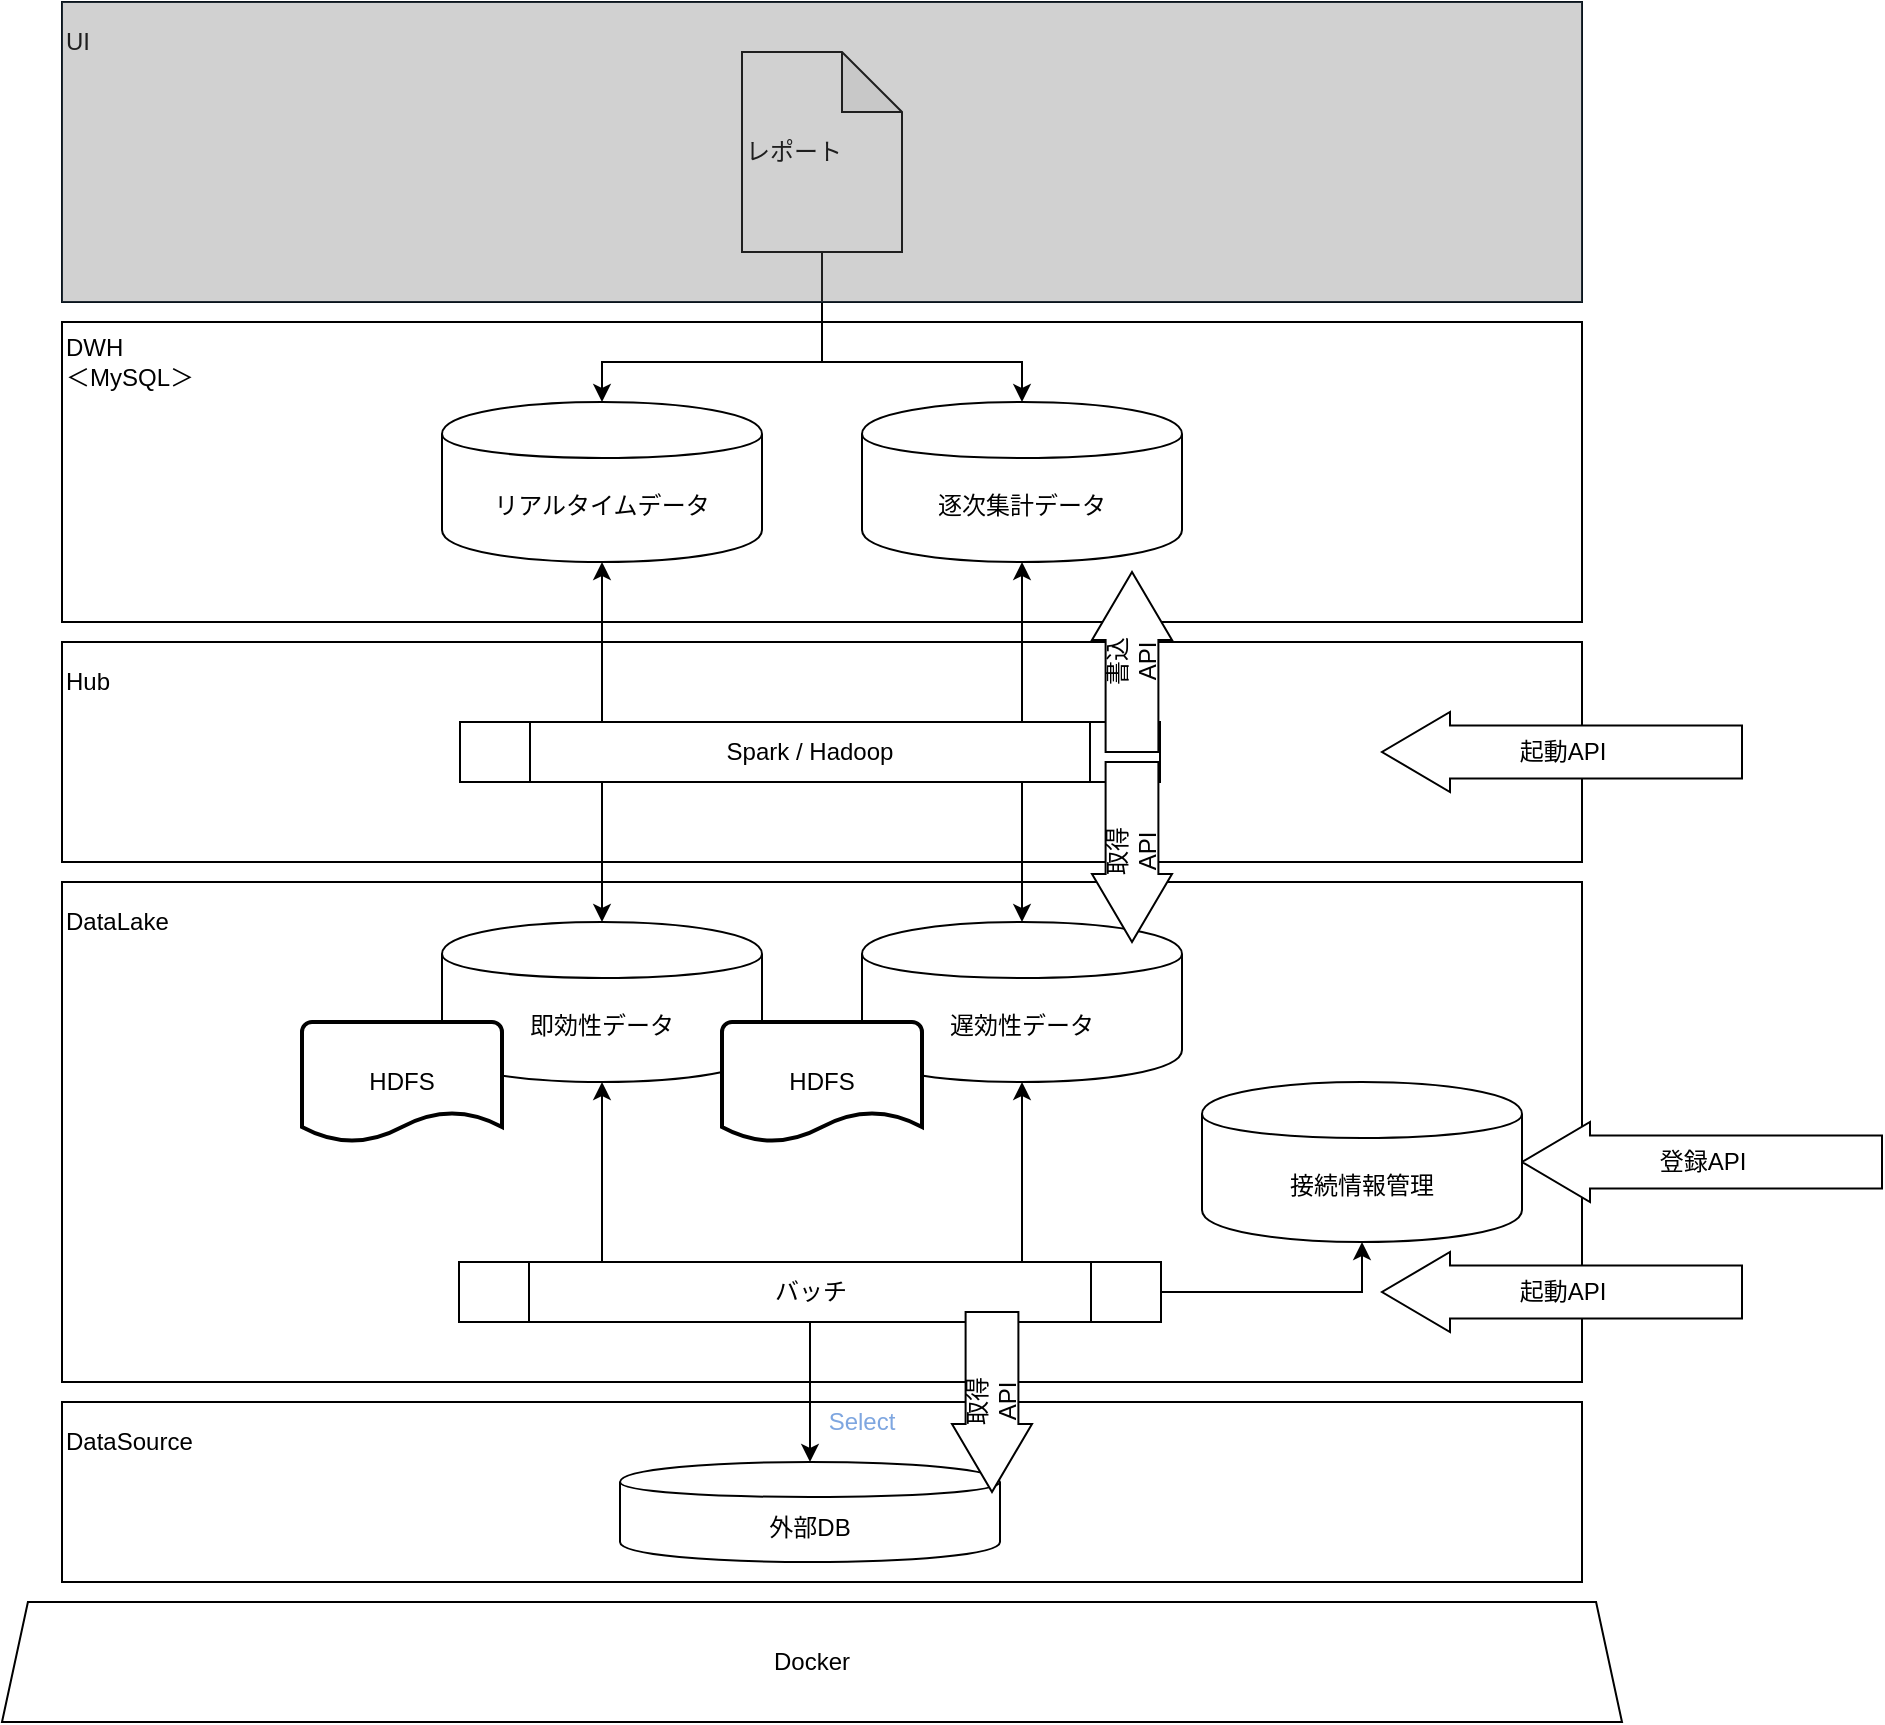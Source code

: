 <mxfile version="13.2.6" type="device"><diagram id="borySvs6WiFhV5knWlJe" name="Page-1"><mxGraphModel dx="946" dy="646" grid="1" gridSize="10" guides="1" tooltips="1" connect="1" arrows="1" fold="1" page="1" pageScale="1" pageWidth="827" pageHeight="1169" math="0" shadow="0"><root><mxCell id="0"/><mxCell id="1" parent="0"/><mxCell id="mSI3riox2Z9UJeICG8cI-92" value="" style="rounded=0;whiteSpace=wrap;html=1;align=left;" vertex="1" parent="1"><mxGeometry x="40" y="720" width="760" height="90" as="geometry"/></mxCell><mxCell id="g4Uf9_U8WEEoDXhJWP61-23" value="" style="rounded=0;whiteSpace=wrap;html=1;" parent="1" vertex="1"><mxGeometry x="40" y="340" width="760" height="110" as="geometry"/></mxCell><mxCell id="g4Uf9_U8WEEoDXhJWP61-2" value="外部DB" style="shape=cylinder;whiteSpace=wrap;html=1;boundedLbl=1;backgroundOutline=1;" parent="1" vertex="1"><mxGeometry x="319" y="750" width="190" height="50" as="geometry"/></mxCell><mxCell id="g4Uf9_U8WEEoDXhJWP61-4" value="" style="rounded=0;whiteSpace=wrap;html=1;align=left;" parent="1" vertex="1"><mxGeometry x="40" y="460" width="760" height="250" as="geometry"/></mxCell><mxCell id="g4Uf9_U8WEEoDXhJWP61-5" value="DataLake" style="text;html=1;strokeColor=none;fillColor=none;align=left;verticalAlign=middle;whiteSpace=wrap;rounded=0;" parent="1" vertex="1"><mxGeometry x="40" y="470" width="40" height="20" as="geometry"/></mxCell><mxCell id="g4Uf9_U8WEEoDXhJWP61-8" value="" style="rounded=0;whiteSpace=wrap;html=1;align=left;" parent="1" vertex="1"><mxGeometry x="40" y="180" width="760" height="150" as="geometry"/></mxCell><mxCell id="g4Uf9_U8WEEoDXhJWP61-9" value="DWH&lt;br&gt;＜MySQL＞" style="text;html=1;strokeColor=none;fillColor=none;align=left;verticalAlign=middle;whiteSpace=wrap;rounded=0;" parent="1" vertex="1"><mxGeometry x="40" y="190" width="90" height="20" as="geometry"/></mxCell><mxCell id="g4Uf9_U8WEEoDXhJWP61-10" value="即効性データ" style="shape=cylinder;whiteSpace=wrap;html=1;boundedLbl=1;backgroundOutline=1;" parent="1" vertex="1"><mxGeometry x="230" y="480" width="160" height="80" as="geometry"/></mxCell><mxCell id="g4Uf9_U8WEEoDXhJWP61-11" value="逐次集計データ" style="shape=cylinder;whiteSpace=wrap;html=1;boundedLbl=1;backgroundOutline=1;" parent="1" vertex="1"><mxGeometry x="440" y="220" width="160" height="80" as="geometry"/></mxCell><mxCell id="g4Uf9_U8WEEoDXhJWP61-18" style="edgeStyle=orthogonalEdgeStyle;rounded=0;orthogonalLoop=1;jettySize=auto;html=1;exitX=0.5;exitY=0;exitDx=0;exitDy=0;entryX=0.5;entryY=1;entryDx=0;entryDy=0;" parent="1" source="g4Uf9_U8WEEoDXhJWP61-12" target="g4Uf9_U8WEEoDXhJWP61-10" edge="1"><mxGeometry relative="1" as="geometry"><Array as="points"><mxPoint x="310" y="650"/></Array></mxGeometry></mxCell><mxCell id="g4Uf9_U8WEEoDXhJWP61-19" style="edgeStyle=orthogonalEdgeStyle;rounded=0;orthogonalLoop=1;jettySize=auto;html=1;entryX=0.5;entryY=1;entryDx=0;entryDy=0;" parent="1" source="g4Uf9_U8WEEoDXhJWP61-12" target="g4Uf9_U8WEEoDXhJWP61-13" edge="1"><mxGeometry relative="1" as="geometry"><Array as="points"><mxPoint x="520" y="640"/><mxPoint x="520" y="640"/></Array></mxGeometry></mxCell><mxCell id="mSI3riox2Z9UJeICG8cI-83" style="edgeStyle=orthogonalEdgeStyle;rounded=0;orthogonalLoop=1;jettySize=auto;html=1;exitX=1;exitY=0.5;exitDx=0;exitDy=0;entryX=0.5;entryY=1;entryDx=0;entryDy=0;fontColor=#CCCCCC;" edge="1" parent="1" source="g4Uf9_U8WEEoDXhJWP61-12" target="mSI3riox2Z9UJeICG8cI-81"><mxGeometry relative="1" as="geometry"/></mxCell><mxCell id="g4Uf9_U8WEEoDXhJWP61-12" value="バッチ" style="shape=process;whiteSpace=wrap;html=1;backgroundOutline=1;" parent="1" vertex="1"><mxGeometry x="238.5" y="650" width="351" height="30" as="geometry"/></mxCell><mxCell id="g4Uf9_U8WEEoDXhJWP61-13" value="遅効性データ" style="shape=cylinder;whiteSpace=wrap;html=1;boundedLbl=1;backgroundOutline=1;" parent="1" vertex="1"><mxGeometry x="440" y="480" width="160" height="80" as="geometry"/></mxCell><mxCell id="g4Uf9_U8WEEoDXhJWP61-20" style="edgeStyle=orthogonalEdgeStyle;rounded=0;orthogonalLoop=1;jettySize=auto;html=1;entryX=0.5;entryY=0;entryDx=0;entryDy=0;" parent="1" source="g4Uf9_U8WEEoDXhJWP61-14" target="g4Uf9_U8WEEoDXhJWP61-10" edge="1"><mxGeometry relative="1" as="geometry"><Array as="points"><mxPoint x="310" y="430"/><mxPoint x="310" y="430"/></Array></mxGeometry></mxCell><mxCell id="g4Uf9_U8WEEoDXhJWP61-21" style="edgeStyle=orthogonalEdgeStyle;rounded=0;orthogonalLoop=1;jettySize=auto;html=1;entryX=0.5;entryY=0;entryDx=0;entryDy=0;" parent="1" source="g4Uf9_U8WEEoDXhJWP61-14" target="g4Uf9_U8WEEoDXhJWP61-13" edge="1"><mxGeometry relative="1" as="geometry"><Array as="points"><mxPoint x="520" y="420"/><mxPoint x="520" y="420"/></Array></mxGeometry></mxCell><mxCell id="g4Uf9_U8WEEoDXhJWP61-25" style="edgeStyle=orthogonalEdgeStyle;rounded=0;orthogonalLoop=1;jettySize=auto;html=1;" parent="1" source="g4Uf9_U8WEEoDXhJWP61-14" target="g4Uf9_U8WEEoDXhJWP61-15" edge="1"><mxGeometry relative="1" as="geometry"><Array as="points"><mxPoint x="310" y="370"/><mxPoint x="310" y="370"/></Array></mxGeometry></mxCell><mxCell id="g4Uf9_U8WEEoDXhJWP61-26" style="edgeStyle=orthogonalEdgeStyle;rounded=0;orthogonalLoop=1;jettySize=auto;html=1;" parent="1" source="g4Uf9_U8WEEoDXhJWP61-14" target="g4Uf9_U8WEEoDXhJWP61-11" edge="1"><mxGeometry relative="1" as="geometry"><Array as="points"><mxPoint x="520" y="370"/><mxPoint x="520" y="370"/></Array></mxGeometry></mxCell><mxCell id="g4Uf9_U8WEEoDXhJWP61-14" value="Spark / Hadoop" style="shape=process;whiteSpace=wrap;html=1;backgroundOutline=1;" parent="1" vertex="1"><mxGeometry x="239" y="380" width="350" height="30" as="geometry"/></mxCell><mxCell id="g4Uf9_U8WEEoDXhJWP61-15" value="リアルタイムデータ" style="shape=cylinder;whiteSpace=wrap;html=1;boundedLbl=1;backgroundOutline=1;" parent="1" vertex="1"><mxGeometry x="230" y="220" width="160" height="80" as="geometry"/></mxCell><mxCell id="g4Uf9_U8WEEoDXhJWP61-17" value="" style="endArrow=classic;html=1;entryX=0.5;entryY=0;entryDx=0;entryDy=0;exitX=0.5;exitY=1;exitDx=0;exitDy=0;" parent="1" source="g4Uf9_U8WEEoDXhJWP61-12" target="g4Uf9_U8WEEoDXhJWP61-2" edge="1"><mxGeometry width="50" height="50" relative="1" as="geometry"><mxPoint x="150" y="470" as="sourcePoint"/><mxPoint x="200" y="420" as="targetPoint"/></mxGeometry></mxCell><mxCell id="g4Uf9_U8WEEoDXhJWP61-24" value="Hub" style="text;html=1;strokeColor=none;fillColor=none;align=left;verticalAlign=middle;whiteSpace=wrap;rounded=0;" parent="1" vertex="1"><mxGeometry x="40" y="350" width="40" height="20" as="geometry"/></mxCell><mxCell id="g4Uf9_U8WEEoDXhJWP61-28" value="" style="rounded=0;whiteSpace=wrap;html=1;align=left;fontColor=#CCCCCC;" parent="1" vertex="1"><mxGeometry x="40" y="20" width="760" height="150" as="geometry"/></mxCell><mxCell id="g4Uf9_U8WEEoDXhJWP61-29" value="UI" style="text;html=1;strokeColor=none;fillColor=none;align=left;verticalAlign=middle;whiteSpace=wrap;rounded=0;" parent="1" vertex="1"><mxGeometry x="40" y="30" width="40" height="20" as="geometry"/></mxCell><mxCell id="g4Uf9_U8WEEoDXhJWP61-32" style="edgeStyle=orthogonalEdgeStyle;rounded=0;orthogonalLoop=1;jettySize=auto;html=1;" parent="1" source="g4Uf9_U8WEEoDXhJWP61-30" target="g4Uf9_U8WEEoDXhJWP61-15" edge="1"><mxGeometry relative="1" as="geometry"><Array as="points"><mxPoint x="420" y="200"/><mxPoint x="310" y="200"/></Array></mxGeometry></mxCell><mxCell id="g4Uf9_U8WEEoDXhJWP61-33" style="edgeStyle=orthogonalEdgeStyle;rounded=0;orthogonalLoop=1;jettySize=auto;html=1;" parent="1" source="g4Uf9_U8WEEoDXhJWP61-30" target="g4Uf9_U8WEEoDXhJWP61-11" edge="1"><mxGeometry relative="1" as="geometry"><Array as="points"><mxPoint x="420" y="200"/><mxPoint x="520" y="200"/></Array></mxGeometry></mxCell><mxCell id="g4Uf9_U8WEEoDXhJWP61-30" value="レポート" style="shape=note;whiteSpace=wrap;html=1;backgroundOutline=1;darkOpacity=0.05;align=left;" parent="1" vertex="1"><mxGeometry x="380" y="45" width="80" height="100" as="geometry"/></mxCell><mxCell id="mSI3riox2Z9UJeICG8cI-3" value="&lt;font color=&quot;#000000&quot;&gt;HDFS&lt;/font&gt;" style="strokeWidth=2;html=1;shape=mxgraph.flowchart.document2;whiteSpace=wrap;size=0.25;fontColor=#7EA6E0;" vertex="1" parent="1"><mxGeometry x="160" y="530" width="100" height="60" as="geometry"/></mxCell><mxCell id="mSI3riox2Z9UJeICG8cI-5" value="&lt;font color=&quot;#000000&quot;&gt;HDFS&lt;/font&gt;" style="strokeWidth=2;html=1;shape=mxgraph.flowchart.document2;whiteSpace=wrap;size=0.25;fontColor=#7EA6E0;" vertex="1" parent="1"><mxGeometry x="370" y="530" width="100" height="60" as="geometry"/></mxCell><mxCell id="mSI3riox2Z9UJeICG8cI-6" value="Select" style="text;html=1;strokeColor=none;fillColor=none;align=center;verticalAlign=middle;whiteSpace=wrap;rounded=0;fontColor=#7EA6E0;" vertex="1" parent="1"><mxGeometry x="420" y="720" width="40" height="20" as="geometry"/></mxCell><mxCell id="mSI3riox2Z9UJeICG8cI-7" value="&lt;font color=&quot;#000000&quot;&gt;Docker&lt;/font&gt;" style="shape=trapezoid;perimeter=trapezoidPerimeter;whiteSpace=wrap;html=1;fontColor=#7EA6E0;size=0.016;" vertex="1" parent="1"><mxGeometry x="10" y="820" width="810" height="60" as="geometry"/></mxCell><mxCell id="mSI3riox2Z9UJeICG8cI-8" value="" style="rounded=0;whiteSpace=wrap;html=1;opacity=30;fillColor=#666666;strokeColor=#23445d;" vertex="1" parent="1"><mxGeometry x="40" y="20" width="760" height="150" as="geometry"/></mxCell><mxCell id="mSI3riox2Z9UJeICG8cI-80" value="登録API" style="html=1;shadow=0;dashed=0;align=center;verticalAlign=middle;shape=mxgraph.arrows2.arrow;dy=0.34;dx=34;flipH=1;notch=0;" vertex="1" parent="1"><mxGeometry x="770" y="580" width="180" height="40" as="geometry"/></mxCell><mxCell id="mSI3riox2Z9UJeICG8cI-81" value="接続情報管理" style="shape=cylinder;whiteSpace=wrap;html=1;boundedLbl=1;backgroundOutline=1;" vertex="1" parent="1"><mxGeometry x="610" y="560" width="160" height="80" as="geometry"/></mxCell><mxCell id="mSI3riox2Z9UJeICG8cI-85" value="起動API" style="html=1;shadow=0;dashed=0;align=center;verticalAlign=middle;shape=mxgraph.arrows2.arrow;dy=0.34;dx=34;flipH=1;notch=0;" vertex="1" parent="1"><mxGeometry x="700" y="645" width="180" height="40" as="geometry"/></mxCell><mxCell id="mSI3riox2Z9UJeICG8cI-86" value="取得&lt;br&gt;API" style="html=1;shadow=0;dashed=0;align=center;verticalAlign=middle;shape=mxgraph.arrows2.arrow;dy=0.34;dx=34;flipH=1;notch=0;rotation=-90;" vertex="1" parent="1"><mxGeometry x="460" y="700" width="90" height="40" as="geometry"/></mxCell><mxCell id="mSI3riox2Z9UJeICG8cI-87" value="起動API" style="html=1;shadow=0;dashed=0;align=center;verticalAlign=middle;shape=mxgraph.arrows2.arrow;dy=0.34;dx=34;flipH=1;notch=0;" vertex="1" parent="1"><mxGeometry x="700" y="375" width="180" height="40" as="geometry"/></mxCell><mxCell id="mSI3riox2Z9UJeICG8cI-90" value="書込&lt;br&gt;API" style="html=1;shadow=0;dashed=0;align=center;verticalAlign=middle;shape=mxgraph.arrows2.arrow;dy=0.34;dx=34;flipH=1;notch=0;rotation=-90;direction=west;" vertex="1" parent="1"><mxGeometry x="530" y="330" width="90" height="40" as="geometry"/></mxCell><mxCell id="mSI3riox2Z9UJeICG8cI-91" value="取得&lt;br&gt;API" style="html=1;shadow=0;dashed=0;align=center;verticalAlign=middle;shape=mxgraph.arrows2.arrow;dy=0.34;dx=34;flipH=1;notch=0;rotation=-90;" vertex="1" parent="1"><mxGeometry x="530" y="425" width="90" height="40" as="geometry"/></mxCell><mxCell id="mSI3riox2Z9UJeICG8cI-93" value="DataSource" style="text;html=1;strokeColor=none;fillColor=none;align=left;verticalAlign=middle;whiteSpace=wrap;rounded=0;" vertex="1" parent="1"><mxGeometry x="40" y="730" width="40" height="20" as="geometry"/></mxCell></root></mxGraphModel></diagram></mxfile>